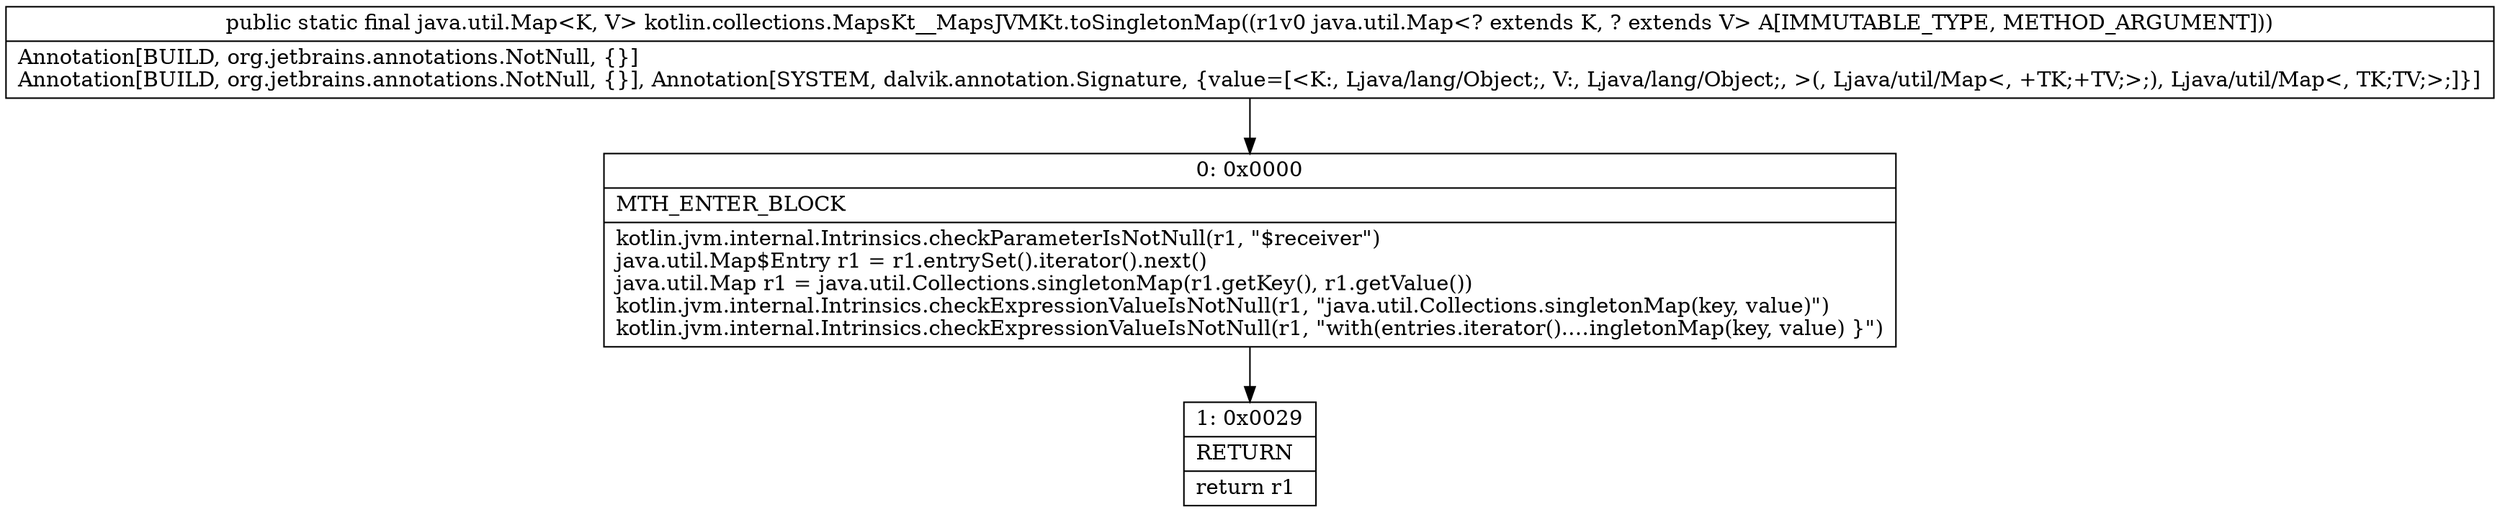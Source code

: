 digraph "CFG forkotlin.collections.MapsKt__MapsJVMKt.toSingletonMap(Ljava\/util\/Map;)Ljava\/util\/Map;" {
Node_0 [shape=record,label="{0\:\ 0x0000|MTH_ENTER_BLOCK\l|kotlin.jvm.internal.Intrinsics.checkParameterIsNotNull(r1, \"$receiver\")\ljava.util.Map$Entry r1 = r1.entrySet().iterator().next()\ljava.util.Map r1 = java.util.Collections.singletonMap(r1.getKey(), r1.getValue())\lkotlin.jvm.internal.Intrinsics.checkExpressionValueIsNotNull(r1, \"java.util.Collections.singletonMap(key, value)\")\lkotlin.jvm.internal.Intrinsics.checkExpressionValueIsNotNull(r1, \"with(entries.iterator().…ingletonMap(key, value) \}\")\l}"];
Node_1 [shape=record,label="{1\:\ 0x0029|RETURN\l|return r1\l}"];
MethodNode[shape=record,label="{public static final java.util.Map\<K, V\> kotlin.collections.MapsKt__MapsJVMKt.toSingletonMap((r1v0 java.util.Map\<? extends K, ? extends V\> A[IMMUTABLE_TYPE, METHOD_ARGUMENT]))  | Annotation[BUILD, org.jetbrains.annotations.NotNull, \{\}]\lAnnotation[BUILD, org.jetbrains.annotations.NotNull, \{\}], Annotation[SYSTEM, dalvik.annotation.Signature, \{value=[\<K:, Ljava\/lang\/Object;, V:, Ljava\/lang\/Object;, \>(, Ljava\/util\/Map\<, +TK;+TV;\>;), Ljava\/util\/Map\<, TK;TV;\>;]\}]\l}"];
MethodNode -> Node_0;
Node_0 -> Node_1;
}

